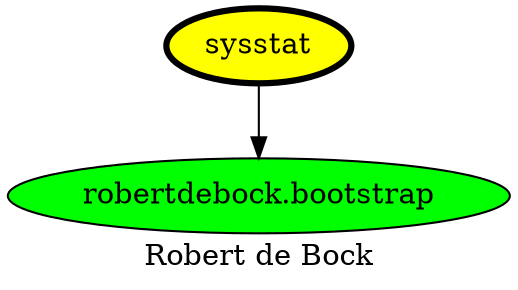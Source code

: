 digraph PhiloDilemma {
  label = "Robert de Bock" ;
  overlap=false
  {
    "sysstat" [fillcolor=yellow style=filled penwidth=3]
    "robertdebock.bootstrap" [fillcolor=green style=filled]
  }
  "sysstat" -> "robertdebock.bootstrap"
}
